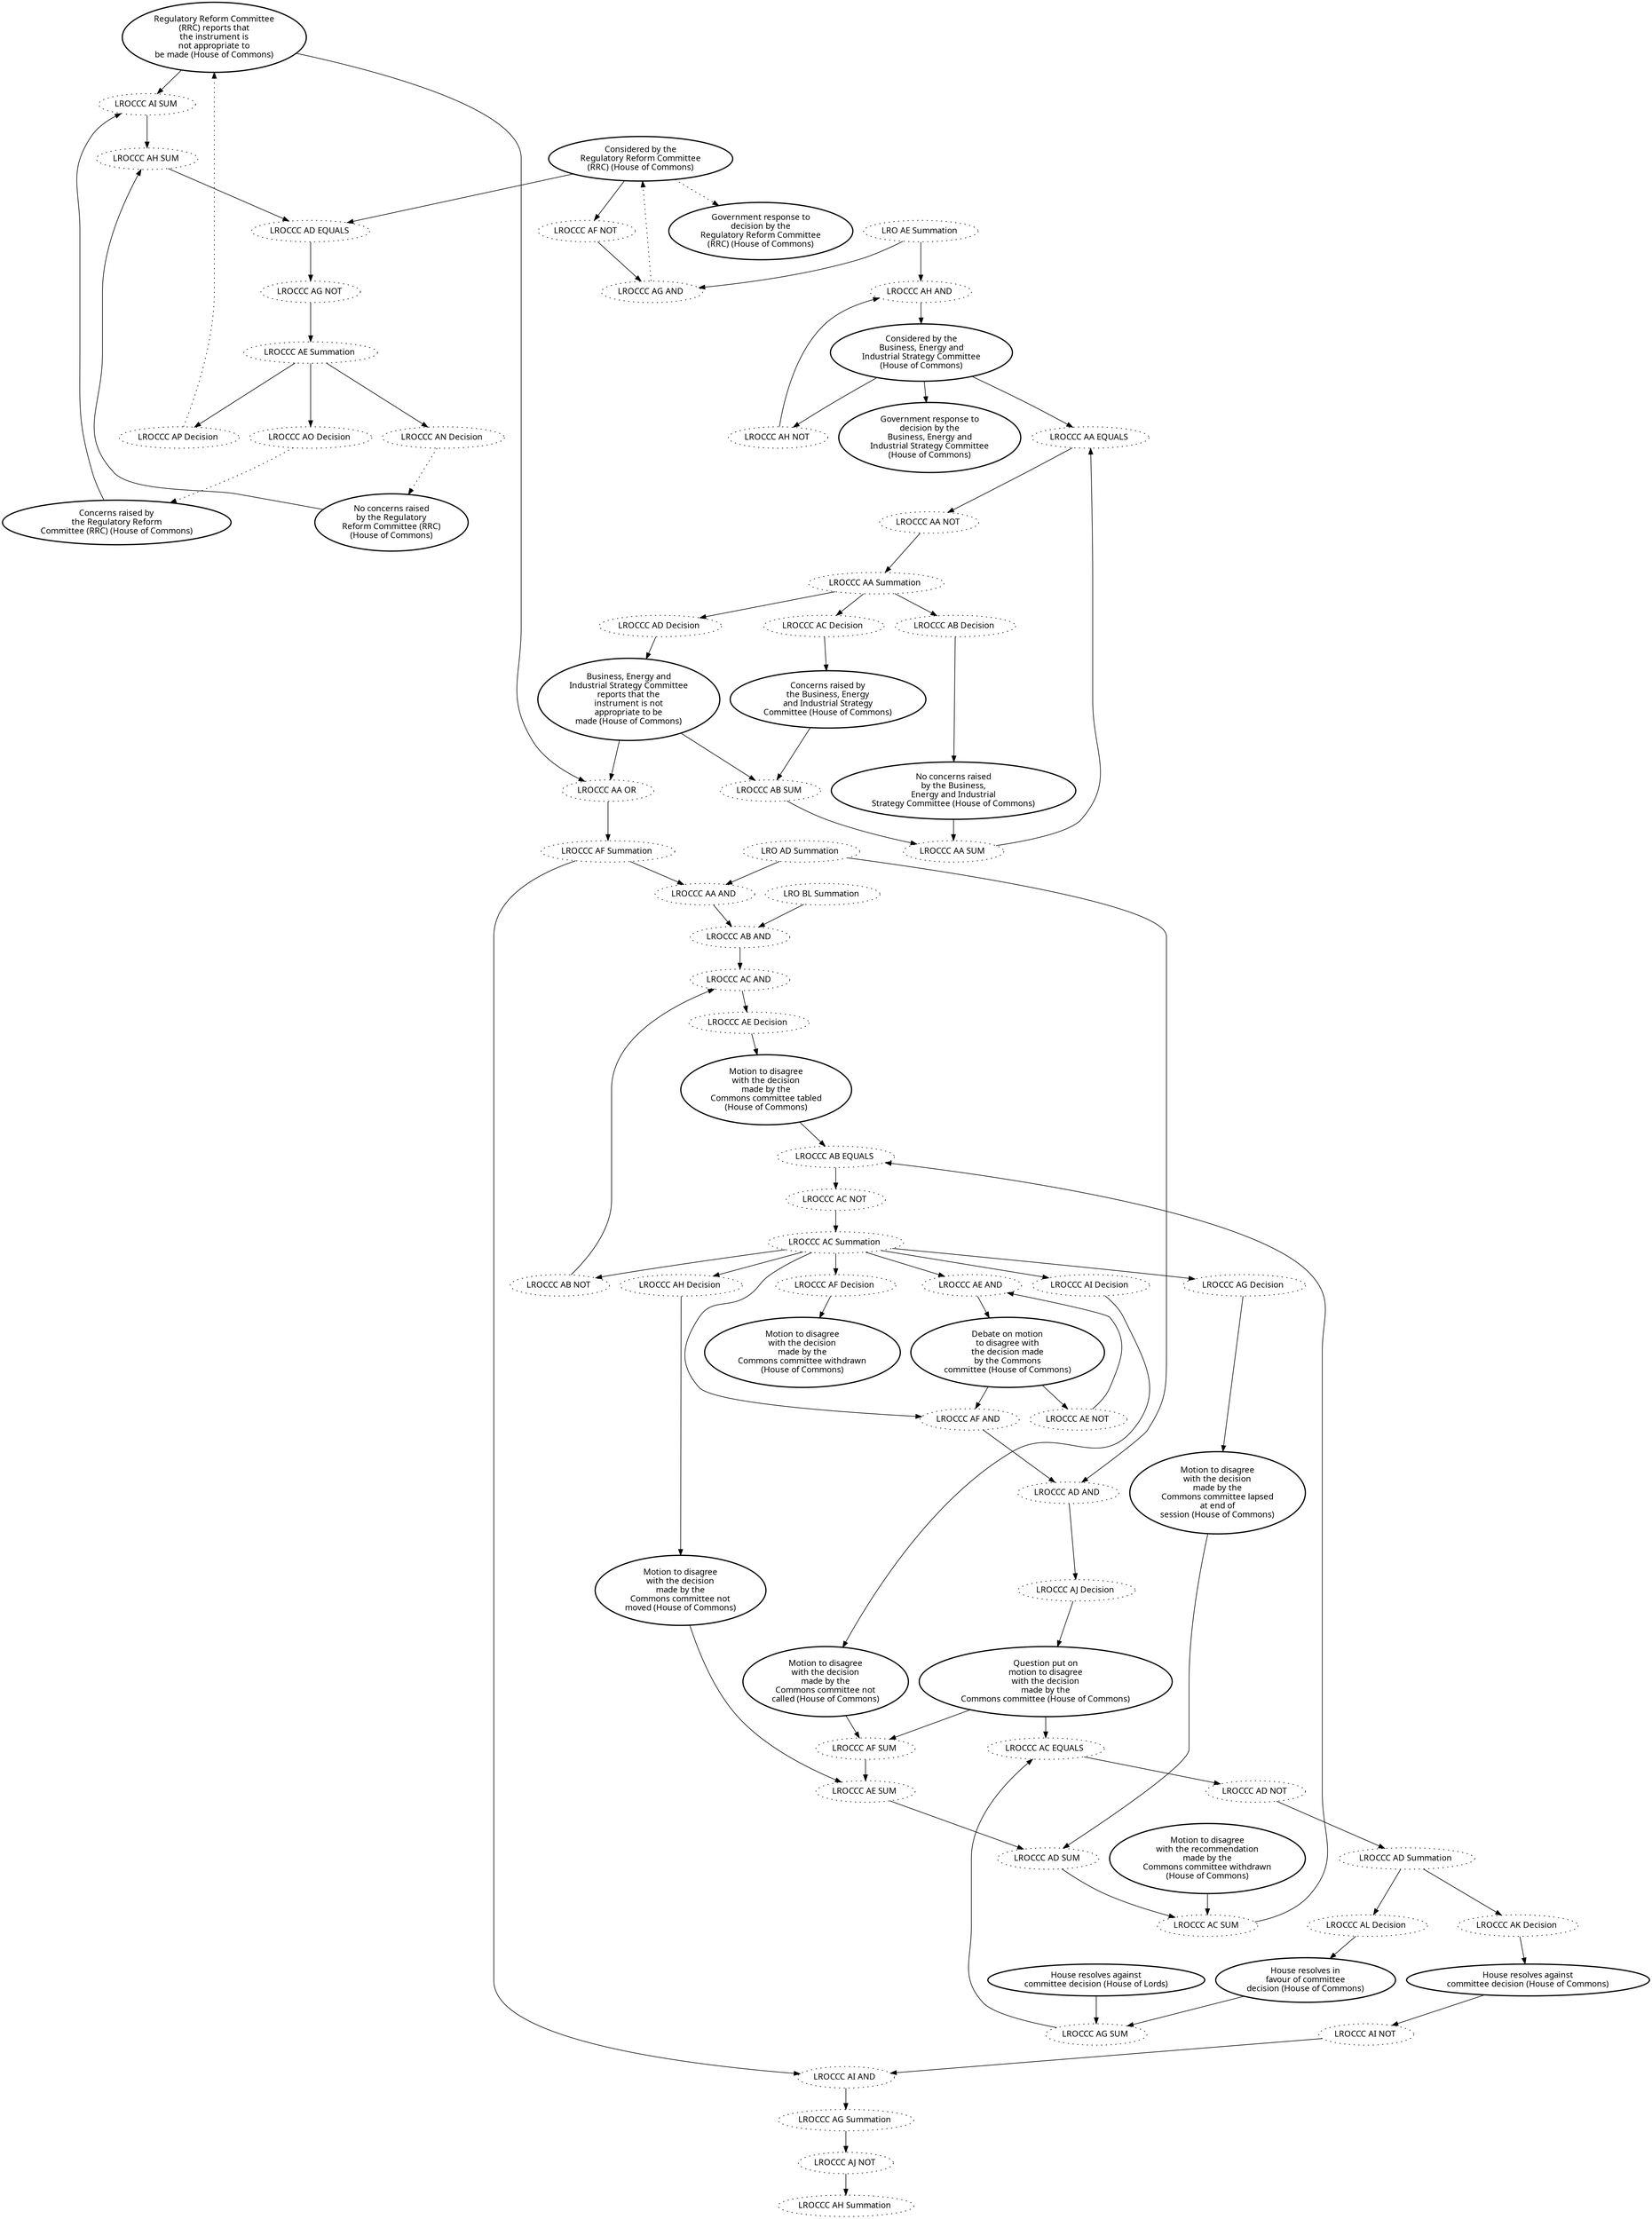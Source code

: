 digraph{graph[fontname="calibri"];node[fontname="calibri"];edge[fontname="calibri"];edge [style=solid, color=black];"2013"->"1969"[label=""];edge[style=solid, color=black];edge [style=solid, color=black];"2285"->"1970"[label=""];edge[style=solid, color=black];edge [style=solid, color=black];"2270"->"1970"[label=""];edge[style=solid, color=black];edge [style=solid, color=black];"1970"->"1971"[label=""];edge[style=solid, color=black];edge [style=solid, color=black];"1979"->"1971"[label=""];edge[style=solid, color=black];edge [style=solid, color=black];"1974"->"1972"[label=""];edge[style=solid, color=black];edge [style=solid, color=black];"2234"->"1972"[label=""];edge[style=solid, color=black];edge [style=solid, color=black];"2040"->"1973"[label=""];edge[style=solid, color=black];edge [style=solid, color=black];"1982"->"1973"[label=""];edge[style=solid, color=black];edge [style=solid, color=black];"2040"->"1974"[label=""];edge[style=solid, color=black];edge [style=solid, color=black];"2029"->"1974"[label=""];edge[style=solid, color=black];edge [style=solid, color=black];"2235"->"1975"[label=""];edge[style=solid, color=black];edge [style=solid, color=black];"1983"->"1975"[label=""];edge[style=solid, color=black];edge [style=solid, color=black];"2235"->"1976"[label=""];edge[style=solid, color=black];edge [style=solid, color=black];"1985"->"1976"[label=""];edge[style=solid, color=black];edge [style=solid, color=black];"1986"->"1977"[label=""];edge[style=solid, color=black];edge [style=solid, color=black];"2039"->"1977"[label=""];edge[style=solid, color=black];edge [style=solid, color=black];"2040"->"1979"[label=""];edge[style=solid, color=black];edge [style=solid, color=black];"2014"->"1980"[label=""];edge[style=solid, color=black];edge [style=solid, color=black];"2015"->"1981"[label=""];edge[style=solid, color=black];edge [style=solid, color=black];"2029"->"1982"[label=""];edge[style=solid, color=black];edge [style=solid, color=black];"2018"->"1983"[label=""];edge[style=solid, color=black];edge [style=solid, color=black];"2016"->"1984"[label=""];edge[style=solid, color=black];edge [style=solid, color=black];"2023"->"1985"[label=""];edge[style=solid, color=black];edge [style=solid, color=black];"2035"->"1986"[label=""];edge[style=solid, color=black];edge [style=solid, color=black];"2042"->"1987"[label=""];edge[style=solid, color=black];edge [style=solid, color=black];"2038"->"1989"[label=""];edge[style=solid, color=black];edge [style=solid, color=black];"2038"->"1990"[label=""];edge[style=solid, color=black];edge [style=solid, color=black];"2038"->"1991"[label=""];edge[style=solid, color=black];edge [style=solid, color=black];"1971"->"1992"[label=""];edge[style=solid, color=black];edge [style=solid, color=black];"2040"->"1993"[label=""];edge[style=solid, color=black];edge [style=solid, color=black];"2040"->"1994"[label=""];edge[style=solid, color=black];edge [style=solid, color=black];"2040"->"1995"[label=""];edge[style=solid, color=black];edge [style=solid, color=black];"2040"->"1996"[label=""];edge[style=solid, color=black];edge [style=solid, color=black];"1972"->"1997"[label=""];edge[style=solid, color=black];edge [style=solid, color=black];"2041"->"1998"[label=""];edge[style=solid, color=black];edge [style=solid, color=black];"2041"->"1999"[label=""];edge[style=solid, color=black];edge [style=solid, color=black];"2037"->"2001"[label=""];edge[style=solid, color=black];edge [style=solid, color=black];"2037"->"2002"[label=""];edge[style=solid, color=black];edge [style=solid, color=black];"2037"->"2003"[label=""];edge[style=solid, color=black];edge [style=solid, color=black];"2005"->"2004"[label=""];edge[style=solid, color=black];edge [style=solid, color=black];"2025"->"2004"[label=""];edge[style=solid, color=black];edge [style=solid, color=black];"2026"->"2005"[label=""];edge[style=solid, color=black];edge [style=solid, color=black];"2027"->"2005"[label=""];edge[style=solid, color=black];edge [style=solid, color=black];"1710"->"2006"[label=""];edge[style=solid, color=black];edge [style=solid, color=black];"2007"->"2006"[label=""];edge[style=solid, color=black];edge [style=solid, color=black];"2031"->"2007"[label=""];edge[style=solid, color=black];edge [style=solid, color=black];"2008"->"2007"[label=""];edge[style=solid, color=black];edge [style=solid, color=black];"2032"->"2008"[label=""];edge[style=solid, color=black];edge [style=solid, color=black];"2009"->"2008"[label=""];edge[style=solid, color=black];edge [style=solid, color=black];"2033"->"2009"[label=""];edge[style=solid, color=black];edge [style=solid, color=black];"2034"->"2009"[label=""];edge[style=solid, color=black];edge [style=solid, color=black];"1924"->"2010"[label=""];edge[style=solid, color=black];edge [style=solid, color=black];"2036"->"2010"[label=""];edge[style=solid, color=black];edge [style=solid, color=black];"2020"->"2011"[label=""];edge[style=solid, color=black];edge [style=solid, color=black];"2012"->"2011"[label=""];edge[style=solid, color=black];edge [style=solid, color=black];"2021"->"2012"[label=""];edge[style=solid, color=black];edge [style=solid, color=black];"2022"->"2012"[label=""];edge[style=solid, color=black];edge [style=solid, color=black];"2023"->"2013"[label=""];edge[style=solid, color=black];edge [style=solid, color=black];"2004"->"2013"[label=""];edge[style=solid, color=black];edge [style=solid, color=black];"2028"->"2014"[label=""];edge[style=solid, color=black];edge [style=solid, color=black];"2006"->"2014"[label=""];edge[style=solid, color=black];edge [style=solid, color=black];"2034"->"2015"[label=""];edge[style=solid, color=black];edge [style=solid, color=black];"2010"->"2015"[label=""];edge[style=solid, color=black];edge [style=solid, color=black];"2018"->"2016"[label=""];edge[style=solid, color=black];edge [style=solid, color=black];"2011"->"2016"[label=""];edge[style=solid, color=black];edge [style=solid, color=black];"2022"->"2017"[label=""];edge[style=solid, color=black];edge [style=solid, color=black];"2027"->"2017"[label=""];edge[style=solid, color=black];edge [style=dotted, color=black];"1975"->"2018"[label=""];edge[style=solid, color=black];edge [style=dotted, color=black];"2018"->"2019"[label=""];edge[style=solid, color=black];edge [style=dotted, color=black];"2001"->"2020"[label=""];edge[style=solid, color=black];edge [style=dotted, color=black];"2002"->"2021"[label=""];edge[style=solid, color=black];edge [style=dotted, color=black];"2003"->"2022"[label=""];edge[style=solid, color=black];edge [style=solid, color=black];"1976"->"2023"[label=""];edge[style=solid, color=black];edge [style=solid, color=black];"2023"->"2024"[label=""];edge[style=solid, color=black];edge [style=solid, color=black];"1989"->"2025"[label=""];edge[style=solid, color=black];edge [style=solid, color=black];"1990"->"2026"[label=""];edge[style=solid, color=black];edge [style=solid, color=black];"1991"->"2027"[label=""];edge[style=solid, color=black];edge [style=solid, color=black];"1992"->"2028"[label=""];edge[style=solid, color=black];edge [style=solid, color=black];"1973"->"2029"[label=""];edge[style=solid, color=black];edge [style=solid, color=black];"1993"->"2030"[label=""];edge[style=solid, color=black];edge [style=solid, color=black];"1994"->"2031"[label=""];edge[style=solid, color=black];edge [style=solid, color=black];"1995"->"2032"[label=""];edge[style=solid, color=black];edge [style=solid, color=black];"1996"->"2033"[label=""];edge[style=solid, color=black];edge [style=solid, color=black];"1997"->"2034"[label=""];edge[style=solid, color=black];edge [style=solid, color=black];"1998"->"2035"[label=""];edge[style=solid, color=black];edge [style=solid, color=black];"1999"->"2036"[label=""];edge[style=solid, color=black];edge [style=solid, color=black];"1984"->"2037"[label=""];edge[style=solid, color=black];edge [style=solid, color=black];"1969"->"2038"[label=""];edge[style=solid, color=black];edge [style=solid, color=black];"2017"->"2039"[label=""];edge[style=solid, color=black];edge [style=solid, color=black];"1980"->"2040"[label=""];edge[style=solid, color=black];edge [style=solid, color=black];"1981"->"2041"[label=""];edge[style=solid, color=black];edge [style=solid, color=black];"1977"->"2042"[label=""];edge[style=solid, color=black];edge [style=solid, color=black];"1987"->"2043"[label=""];edge[style=solid, color=black];edge [style=solid, color=black];"2039"->"2285"[label=""];edge[style=solid, color=black];edge [style=solid, color=black];"2234"->"2285"[label=""];edge[style=solid, color=black];"2013" [label="LROCCC AA EQUALS ", style=dotted];"2285" [label="LROCCC AA AND ", style=dotted];"2270" [label="LRO BL Summation ", style=dotted];"1970" [label="LROCCC AB AND ", style=dotted];"1979" [label="LROCCC AB NOT ", style=dotted];"1974" [label="LROCCC AF AND ", style=dotted];"2234" [label="LRO AD Summation ", style=dotted];"2040" [label="LROCCC AC Summation ", style=dotted];"1982" [label="LROCCC AE NOT ", style=dotted];"2029" [label="Debate on motion\nto disagree with\nthe decision made\nby the Commons\ncommittee (House of Commons)", style=bold];"2235" [label="LRO AE Summation ", style=dotted];"1983" [label="LROCCC AF NOT ", style=dotted];"1985" [label="LROCCC AH NOT ", style=dotted];"1986" [label="LROCCC AI NOT ", style=dotted];"2039" [label="LROCCC AF Summation ", style=dotted];"2014" [label="LROCCC AB EQUALS ", style=dotted];"2015" [label="LROCCC AC EQUALS ", style=dotted];"2018" [label="Considered by the\nRegulatory Reform Committee\n(RRC) (House of Commons)", style=bold];"2016" [label="LROCCC AD EQUALS ", style=dotted];"2023" [label="Considered by the\nBusiness, Energy and\nIndustrial Strategy Committee\n(House of Commons)", style=bold];"2035" [label="House resolves against\ncommittee decision (House of Commons)", style=bold];"2042" [label="LROCCC AG Summation ", style=dotted];"2038" [label="LROCCC AA Summation ", style=dotted];"1971" [label="LROCCC AC AND ", style=dotted];"1972" [label="LROCCC AD AND ", style=dotted];"2041" [label="LROCCC AD Summation ", style=dotted];"2037" [label="LROCCC AE Summation ", style=dotted];"2005" [label="LROCCC AB SUM ", style=dotted];"2025" [label="No concerns raised\nby the Business,\nEnergy and Industrial\nStrategy Committee (House of Commons)", style=bold];"2026" [label="Concerns raised by\nthe Business, Energy\nand Industrial Strategy\nCommittee (House of Commons)", style=bold];"2027" [label="Business, Energy and\nIndustrial Strategy Committee\nreports that the\ninstrument is not\nappropriate to be\nmade (House of Commons)", style=bold];"1710" [label="Motion to disagree\nwith the recommendation\nmade by the\nCommons committee withdrawn\n(House of Commons)", style=bold];"2007" [label="LROCCC AD SUM ", style=dotted];"2031" [label="Motion to disagree\nwith the decision\nmade by the\nCommons committee lapsed\nat end of\nsession (House of Commons)", style=bold];"2008" [label="LROCCC AE SUM ", style=dotted];"2032" [label="Motion to disagree\nwith the decision\nmade by the\nCommons committee not\nmoved (House of Commons)", style=bold];"2009" [label="LROCCC AF SUM ", style=dotted];"2033" [label="Motion to disagree\nwith the decision\nmade by the\nCommons committee not\ncalled (House of Commons)", style=bold];"2034" [label="Question put on\nmotion to disagree\nwith the decision\nmade by the\nCommons committee (House of Commons)", style=bold];"1924" [label="House resolves against\ncommittee decision (House of Lords)", style=bold];"2036" [label="House resolves in\nfavour of committee\ndecision (House of Commons)", style=bold];"2020" [label="No concerns raised\nby the Regulatory\nReform Committee (RRC)\n(House of Commons)", style=bold];"2012" [label="LROCCC AI SUM ", style=dotted];"2021" [label="Concerns raised by\nthe Regulatory Reform\nCommittee (RRC) (House of Commons)", style=bold];"2022" [label="Regulatory Reform Committee\n(RRC) reports that\nthe instrument is\nnot appropriate to\nbe made (House of Commons)", style=bold];"2004" [label="LROCCC AA SUM ", style=dotted];"2028" [label="Motion to disagree\nwith the decision\nmade by the\nCommons committee tabled\n(House of Commons)", style=bold];"2006" [label="LROCCC AC SUM ", style=dotted];"2010" [label="LROCCC AG SUM ", style=dotted];"2011" [label="LROCCC AH SUM ", style=dotted];"1975" [label="LROCCC AG AND ", style=dotted];"2001" [label="LROCCC AN Decision ", style=dotted];"2002" [label="LROCCC AO Decision ", style=dotted];"2003" [label="LROCCC AP Decision ", style=dotted];"1976" [label="LROCCC AH AND ", style=dotted];"1989" [label="LROCCC AB Decision ", style=dotted];"1990" [label="LROCCC AC Decision ", style=dotted];"1991" [label="LROCCC AD Decision ", style=dotted];"1992" [label="LROCCC AE Decision ", style=dotted];"1973" [label="LROCCC AE AND ", style=dotted];"1993" [label="LROCCC AF Decision ", style=dotted];"1994" [label="LROCCC AG Decision ", style=dotted];"1995" [label="LROCCC AH Decision ", style=dotted];"1996" [label="LROCCC AI Decision ", style=dotted];"1997" [label="LROCCC AJ Decision ", style=dotted];"1998" [label="LROCCC AK Decision ", style=dotted];"1999" [label="LROCCC AL Decision ", style=dotted];"1984" [label="LROCCC AG NOT ", style=dotted];"1969" [label="LROCCC AA NOT ", style=dotted];"2017" [label="LROCCC AA OR ", style=dotted];"1980" [label="LROCCC AC NOT ", style=dotted];"1981" [label="LROCCC AD NOT ", style=dotted];"1977" [label="LROCCC AI AND ", style=dotted];"1987" [label="LROCCC AJ NOT ", style=dotted];"2019" [label="Government response to\ndecision by the\nRegulatory Reform Committee\n(RRC) (House of Commons)", style=bold];"2024" [label="Government response to\ndecision by the\nBusiness, Energy and\nIndustrial Strategy Committee\n(House of Commons)", style=bold];"2030" [label="Motion to disagree\nwith the decision\nmade by the\nCommons committee withdrawn\n(House of Commons)", style=bold];"2043" [label="LROCCC AH Summation ", style=dotted];}